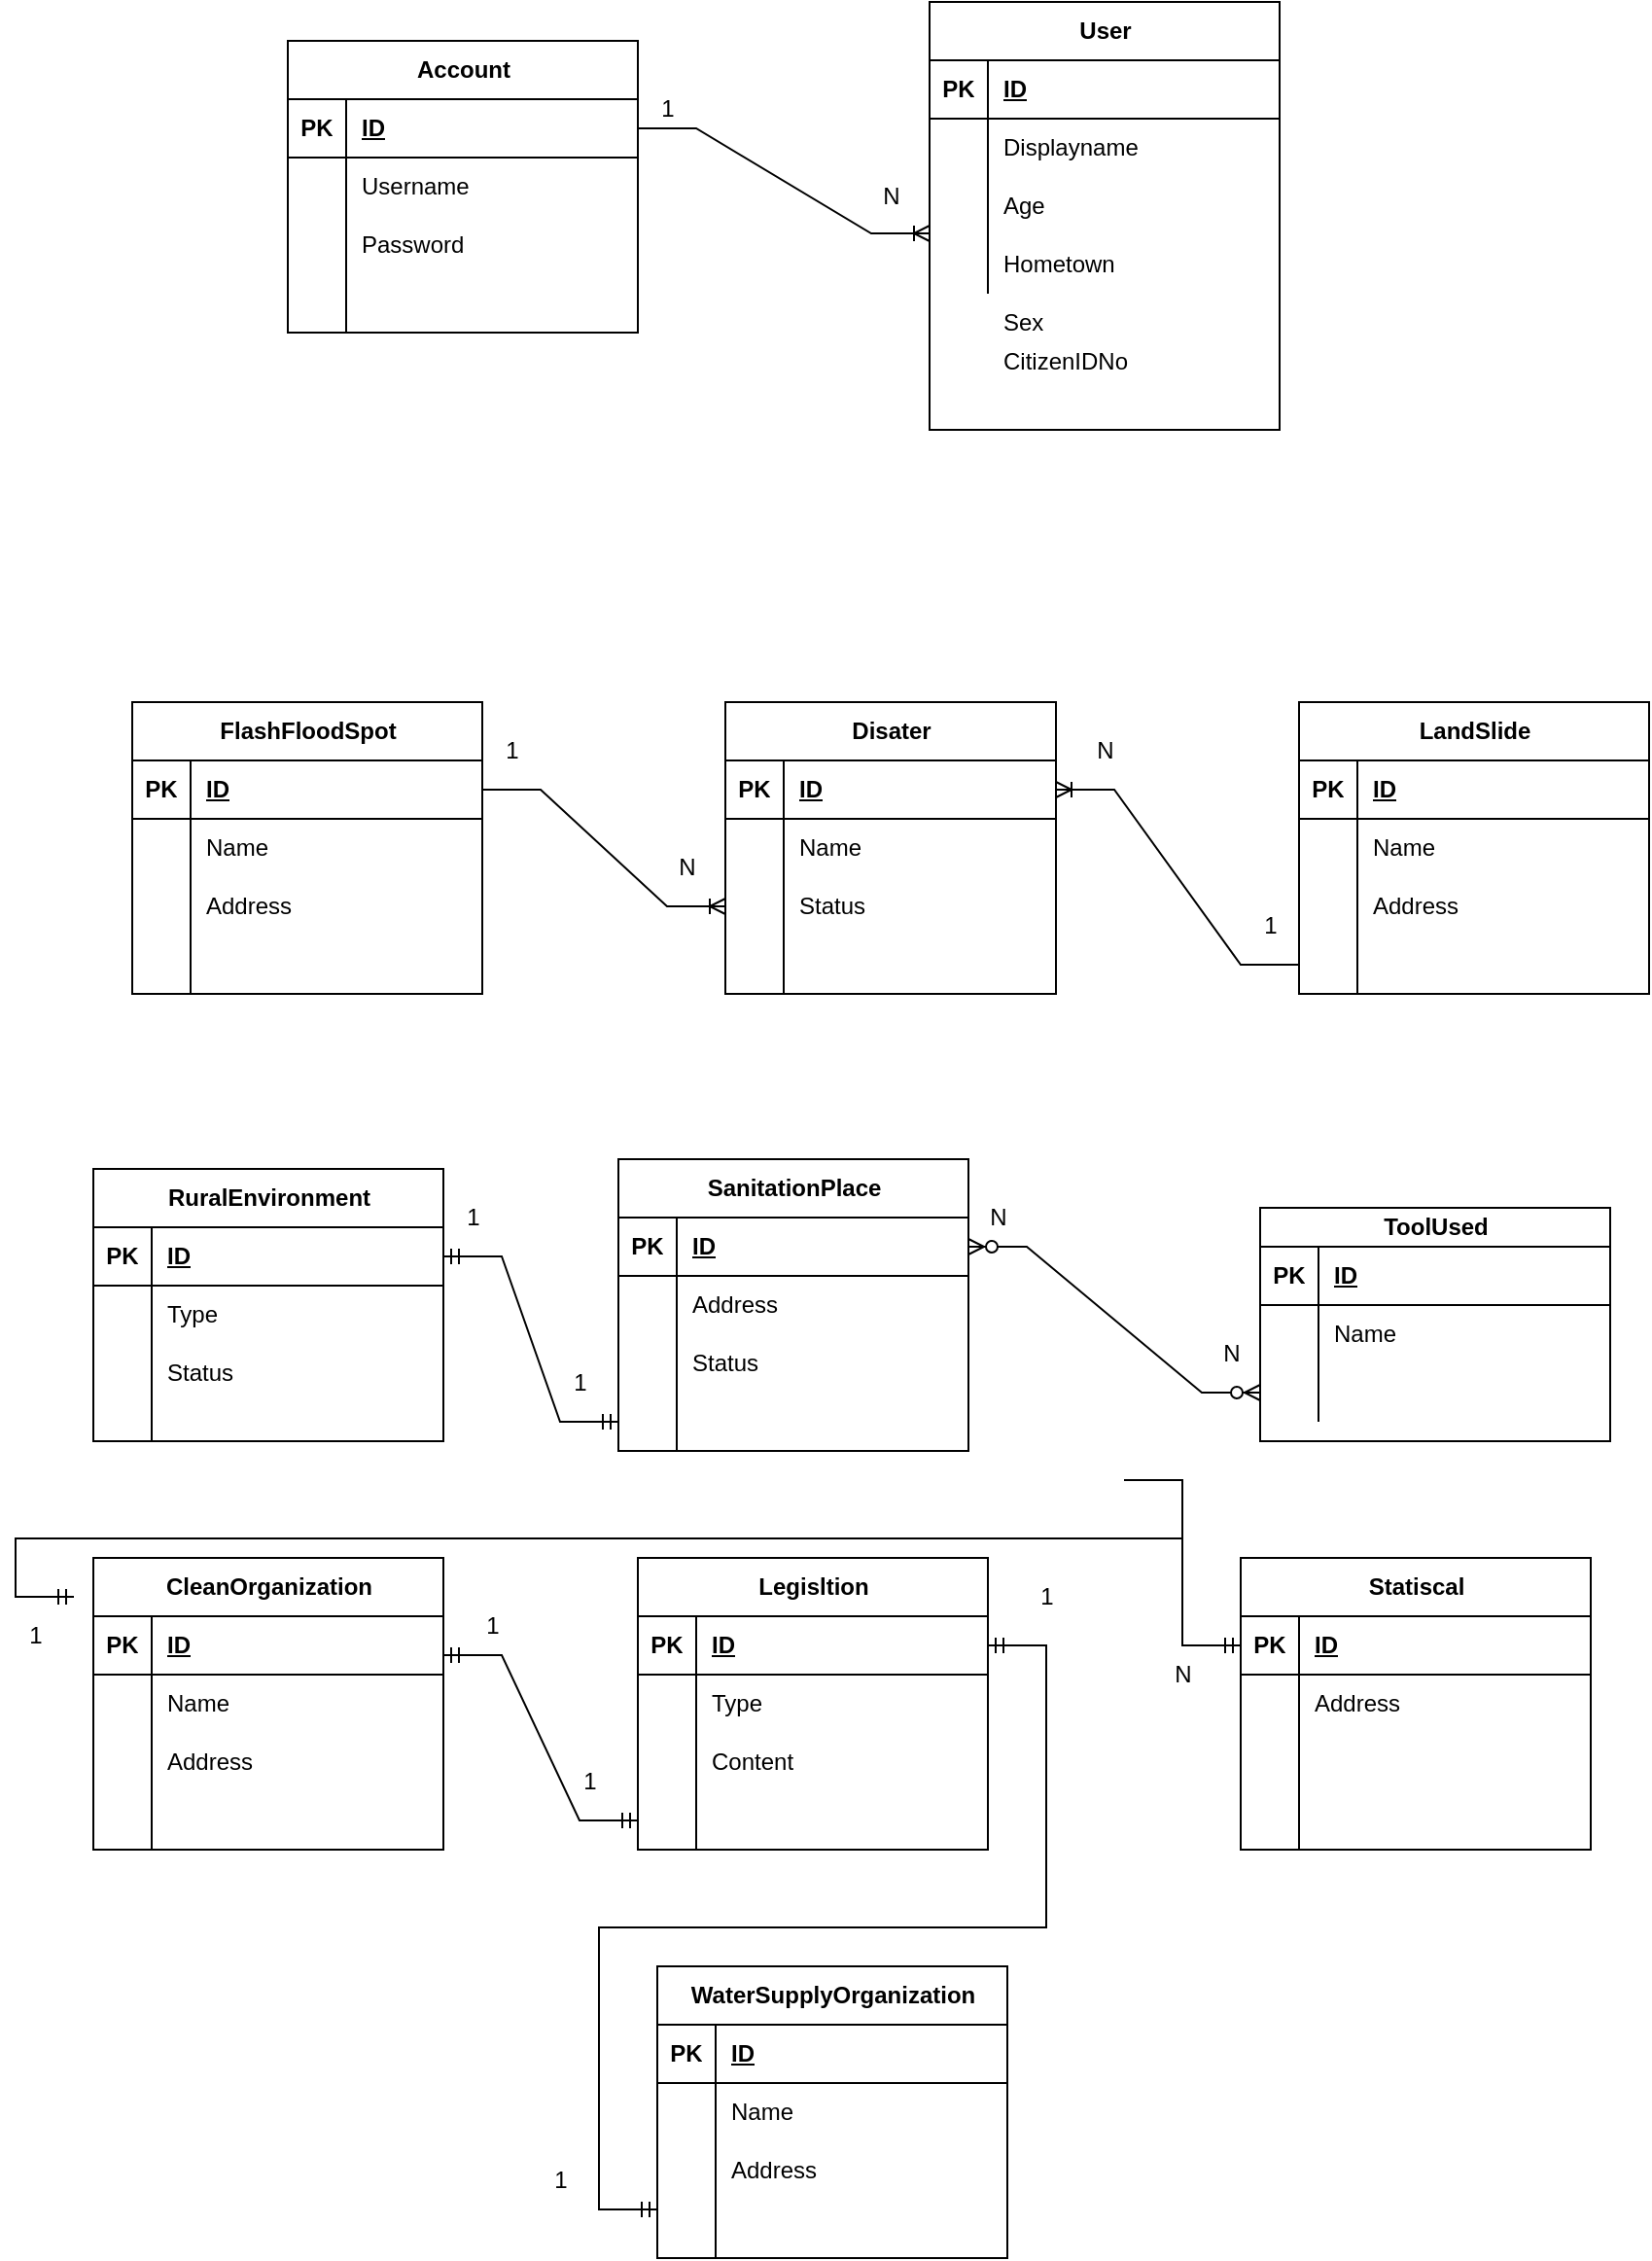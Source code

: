<mxfile version="21.0.2" type="github">
  <diagram id="R2lEEEUBdFMjLlhIrx00" name="Page-1">
    <mxGraphModel dx="954" dy="647" grid="1" gridSize="10" guides="1" tooltips="1" connect="1" arrows="1" fold="1" page="1" pageScale="1" pageWidth="850" pageHeight="1100" math="0" shadow="0" extFonts="Permanent Marker^https://fonts.googleapis.com/css?family=Permanent+Marker">
      <root>
        <mxCell id="0" />
        <mxCell id="1" parent="0" />
        <mxCell id="HVn7d_l4DDGh-RKCg5yM-1" value="" style="shape=partialRectangle;collapsible=0;dropTarget=0;pointerEvents=0;fillColor=none;points=[[0,0.5],[1,0.5]];portConstraint=eastwest;top=0;left=0;right=0;bottom=0;" parent="1" vertex="1">
          <mxGeometry x="130" y="220" width="250" height="40" as="geometry" />
        </mxCell>
        <mxCell id="HVn7d_l4DDGh-RKCg5yM-2" value="" style="shape=partialRectangle;overflow=hidden;connectable=0;fillColor=none;top=0;left=0;bottom=0;right=0;" parent="HVn7d_l4DDGh-RKCg5yM-1" vertex="1">
          <mxGeometry width="30" height="40" as="geometry">
            <mxRectangle width="30" height="40" as="alternateBounds" />
          </mxGeometry>
        </mxCell>
        <mxCell id="HVn7d_l4DDGh-RKCg5yM-5" value="Account" style="shape=table;startSize=30;container=1;collapsible=1;childLayout=tableLayout;fixedRows=1;rowLines=0;fontStyle=1;align=center;resizeLast=1;html=1;" parent="1" vertex="1">
          <mxGeometry x="180" y="140" width="180" height="150" as="geometry" />
        </mxCell>
        <mxCell id="HVn7d_l4DDGh-RKCg5yM-6" value="" style="shape=tableRow;horizontal=0;startSize=0;swimlaneHead=0;swimlaneBody=0;fillColor=none;collapsible=0;dropTarget=0;points=[[0,0.5],[1,0.5]];portConstraint=eastwest;top=0;left=0;right=0;bottom=1;" parent="HVn7d_l4DDGh-RKCg5yM-5" vertex="1">
          <mxGeometry y="30" width="180" height="30" as="geometry" />
        </mxCell>
        <mxCell id="HVn7d_l4DDGh-RKCg5yM-7" value="PK" style="shape=partialRectangle;connectable=0;fillColor=none;top=0;left=0;bottom=0;right=0;fontStyle=1;overflow=hidden;whiteSpace=wrap;html=1;" parent="HVn7d_l4DDGh-RKCg5yM-6" vertex="1">
          <mxGeometry width="30" height="30" as="geometry">
            <mxRectangle width="30" height="30" as="alternateBounds" />
          </mxGeometry>
        </mxCell>
        <mxCell id="HVn7d_l4DDGh-RKCg5yM-8" value="ID" style="shape=partialRectangle;connectable=0;fillColor=none;top=0;left=0;bottom=0;right=0;align=left;spacingLeft=6;fontStyle=5;overflow=hidden;whiteSpace=wrap;html=1;" parent="HVn7d_l4DDGh-RKCg5yM-6" vertex="1">
          <mxGeometry x="30" width="150" height="30" as="geometry">
            <mxRectangle width="150" height="30" as="alternateBounds" />
          </mxGeometry>
        </mxCell>
        <mxCell id="HVn7d_l4DDGh-RKCg5yM-9" value="" style="shape=tableRow;horizontal=0;startSize=0;swimlaneHead=0;swimlaneBody=0;fillColor=none;collapsible=0;dropTarget=0;points=[[0,0.5],[1,0.5]];portConstraint=eastwest;top=0;left=0;right=0;bottom=0;" parent="HVn7d_l4DDGh-RKCg5yM-5" vertex="1">
          <mxGeometry y="60" width="180" height="30" as="geometry" />
        </mxCell>
        <mxCell id="HVn7d_l4DDGh-RKCg5yM-10" value="" style="shape=partialRectangle;connectable=0;fillColor=none;top=0;left=0;bottom=0;right=0;editable=1;overflow=hidden;whiteSpace=wrap;html=1;" parent="HVn7d_l4DDGh-RKCg5yM-9" vertex="1">
          <mxGeometry width="30" height="30" as="geometry">
            <mxRectangle width="30" height="30" as="alternateBounds" />
          </mxGeometry>
        </mxCell>
        <mxCell id="HVn7d_l4DDGh-RKCg5yM-11" value="Username" style="shape=partialRectangle;connectable=0;fillColor=none;top=0;left=0;bottom=0;right=0;align=left;spacingLeft=6;overflow=hidden;whiteSpace=wrap;html=1;" parent="HVn7d_l4DDGh-RKCg5yM-9" vertex="1">
          <mxGeometry x="30" width="150" height="30" as="geometry">
            <mxRectangle width="150" height="30" as="alternateBounds" />
          </mxGeometry>
        </mxCell>
        <mxCell id="HVn7d_l4DDGh-RKCg5yM-12" value="" style="shape=tableRow;horizontal=0;startSize=0;swimlaneHead=0;swimlaneBody=0;fillColor=none;collapsible=0;dropTarget=0;points=[[0,0.5],[1,0.5]];portConstraint=eastwest;top=0;left=0;right=0;bottom=0;" parent="HVn7d_l4DDGh-RKCg5yM-5" vertex="1">
          <mxGeometry y="90" width="180" height="30" as="geometry" />
        </mxCell>
        <mxCell id="HVn7d_l4DDGh-RKCg5yM-13" value="" style="shape=partialRectangle;connectable=0;fillColor=none;top=0;left=0;bottom=0;right=0;editable=1;overflow=hidden;whiteSpace=wrap;html=1;" parent="HVn7d_l4DDGh-RKCg5yM-12" vertex="1">
          <mxGeometry width="30" height="30" as="geometry">
            <mxRectangle width="30" height="30" as="alternateBounds" />
          </mxGeometry>
        </mxCell>
        <mxCell id="HVn7d_l4DDGh-RKCg5yM-14" value="Password" style="shape=partialRectangle;connectable=0;fillColor=none;top=0;left=0;bottom=0;right=0;align=left;spacingLeft=6;overflow=hidden;whiteSpace=wrap;html=1;" parent="HVn7d_l4DDGh-RKCg5yM-12" vertex="1">
          <mxGeometry x="30" width="150" height="30" as="geometry">
            <mxRectangle width="150" height="30" as="alternateBounds" />
          </mxGeometry>
        </mxCell>
        <mxCell id="HVn7d_l4DDGh-RKCg5yM-15" value="" style="shape=tableRow;horizontal=0;startSize=0;swimlaneHead=0;swimlaneBody=0;fillColor=none;collapsible=0;dropTarget=0;points=[[0,0.5],[1,0.5]];portConstraint=eastwest;top=0;left=0;right=0;bottom=0;" parent="HVn7d_l4DDGh-RKCg5yM-5" vertex="1">
          <mxGeometry y="120" width="180" height="30" as="geometry" />
        </mxCell>
        <mxCell id="HVn7d_l4DDGh-RKCg5yM-16" value="" style="shape=partialRectangle;connectable=0;fillColor=none;top=0;left=0;bottom=0;right=0;editable=1;overflow=hidden;whiteSpace=wrap;html=1;" parent="HVn7d_l4DDGh-RKCg5yM-15" vertex="1">
          <mxGeometry width="30" height="30" as="geometry">
            <mxRectangle width="30" height="30" as="alternateBounds" />
          </mxGeometry>
        </mxCell>
        <mxCell id="HVn7d_l4DDGh-RKCg5yM-17" value="" style="shape=partialRectangle;connectable=0;fillColor=none;top=0;left=0;bottom=0;right=0;align=left;spacingLeft=6;overflow=hidden;whiteSpace=wrap;html=1;" parent="HVn7d_l4DDGh-RKCg5yM-15" vertex="1">
          <mxGeometry x="30" width="150" height="30" as="geometry">
            <mxRectangle width="150" height="30" as="alternateBounds" />
          </mxGeometry>
        </mxCell>
        <mxCell id="HVn7d_l4DDGh-RKCg5yM-18" value="User" style="shape=table;startSize=30;container=1;collapsible=1;childLayout=tableLayout;fixedRows=1;rowLines=0;fontStyle=1;align=center;resizeLast=1;html=1;" parent="1" vertex="1">
          <mxGeometry x="510" y="120" width="180" height="220" as="geometry" />
        </mxCell>
        <mxCell id="HVn7d_l4DDGh-RKCg5yM-19" value="" style="shape=tableRow;horizontal=0;startSize=0;swimlaneHead=0;swimlaneBody=0;fillColor=none;collapsible=0;dropTarget=0;points=[[0,0.5],[1,0.5]];portConstraint=eastwest;top=0;left=0;right=0;bottom=1;" parent="HVn7d_l4DDGh-RKCg5yM-18" vertex="1">
          <mxGeometry y="30" width="180" height="30" as="geometry" />
        </mxCell>
        <mxCell id="HVn7d_l4DDGh-RKCg5yM-20" value="PK" style="shape=partialRectangle;connectable=0;fillColor=none;top=0;left=0;bottom=0;right=0;fontStyle=1;overflow=hidden;whiteSpace=wrap;html=1;" parent="HVn7d_l4DDGh-RKCg5yM-19" vertex="1">
          <mxGeometry width="30" height="30" as="geometry">
            <mxRectangle width="30" height="30" as="alternateBounds" />
          </mxGeometry>
        </mxCell>
        <mxCell id="HVn7d_l4DDGh-RKCg5yM-21" value="ID" style="shape=partialRectangle;connectable=0;fillColor=none;top=0;left=0;bottom=0;right=0;align=left;spacingLeft=6;fontStyle=5;overflow=hidden;whiteSpace=wrap;html=1;" parent="HVn7d_l4DDGh-RKCg5yM-19" vertex="1">
          <mxGeometry x="30" width="150" height="30" as="geometry">
            <mxRectangle width="150" height="30" as="alternateBounds" />
          </mxGeometry>
        </mxCell>
        <mxCell id="HVn7d_l4DDGh-RKCg5yM-22" value="" style="shape=tableRow;horizontal=0;startSize=0;swimlaneHead=0;swimlaneBody=0;fillColor=none;collapsible=0;dropTarget=0;points=[[0,0.5],[1,0.5]];portConstraint=eastwest;top=0;left=0;right=0;bottom=0;" parent="HVn7d_l4DDGh-RKCg5yM-18" vertex="1">
          <mxGeometry y="60" width="180" height="30" as="geometry" />
        </mxCell>
        <mxCell id="HVn7d_l4DDGh-RKCg5yM-23" value="" style="shape=partialRectangle;connectable=0;fillColor=none;top=0;left=0;bottom=0;right=0;editable=1;overflow=hidden;whiteSpace=wrap;html=1;" parent="HVn7d_l4DDGh-RKCg5yM-22" vertex="1">
          <mxGeometry width="30" height="30" as="geometry">
            <mxRectangle width="30" height="30" as="alternateBounds" />
          </mxGeometry>
        </mxCell>
        <mxCell id="HVn7d_l4DDGh-RKCg5yM-24" value="Displayname" style="shape=partialRectangle;connectable=0;fillColor=none;top=0;left=0;bottom=0;right=0;align=left;spacingLeft=6;overflow=hidden;whiteSpace=wrap;html=1;" parent="HVn7d_l4DDGh-RKCg5yM-22" vertex="1">
          <mxGeometry x="30" width="150" height="30" as="geometry">
            <mxRectangle width="150" height="30" as="alternateBounds" />
          </mxGeometry>
        </mxCell>
        <mxCell id="HVn7d_l4DDGh-RKCg5yM-25" value="" style="shape=tableRow;horizontal=0;startSize=0;swimlaneHead=0;swimlaneBody=0;fillColor=none;collapsible=0;dropTarget=0;points=[[0,0.5],[1,0.5]];portConstraint=eastwest;top=0;left=0;right=0;bottom=0;" parent="HVn7d_l4DDGh-RKCg5yM-18" vertex="1">
          <mxGeometry y="90" width="180" height="30" as="geometry" />
        </mxCell>
        <mxCell id="HVn7d_l4DDGh-RKCg5yM-26" value="" style="shape=partialRectangle;connectable=0;fillColor=none;top=0;left=0;bottom=0;right=0;editable=1;overflow=hidden;whiteSpace=wrap;html=1;" parent="HVn7d_l4DDGh-RKCg5yM-25" vertex="1">
          <mxGeometry width="30" height="30" as="geometry">
            <mxRectangle width="30" height="30" as="alternateBounds" />
          </mxGeometry>
        </mxCell>
        <mxCell id="HVn7d_l4DDGh-RKCg5yM-27" value="Age" style="shape=partialRectangle;connectable=0;fillColor=none;top=0;left=0;bottom=0;right=0;align=left;spacingLeft=6;overflow=hidden;whiteSpace=wrap;html=1;" parent="HVn7d_l4DDGh-RKCg5yM-25" vertex="1">
          <mxGeometry x="30" width="150" height="30" as="geometry">
            <mxRectangle width="150" height="30" as="alternateBounds" />
          </mxGeometry>
        </mxCell>
        <mxCell id="HVn7d_l4DDGh-RKCg5yM-28" value="" style="shape=tableRow;horizontal=0;startSize=0;swimlaneHead=0;swimlaneBody=0;fillColor=none;collapsible=0;dropTarget=0;points=[[0,0.5],[1,0.5]];portConstraint=eastwest;top=0;left=0;right=0;bottom=0;" parent="HVn7d_l4DDGh-RKCg5yM-18" vertex="1">
          <mxGeometry y="120" width="180" height="30" as="geometry" />
        </mxCell>
        <mxCell id="HVn7d_l4DDGh-RKCg5yM-29" value="" style="shape=partialRectangle;connectable=0;fillColor=none;top=0;left=0;bottom=0;right=0;editable=1;overflow=hidden;whiteSpace=wrap;html=1;" parent="HVn7d_l4DDGh-RKCg5yM-28" vertex="1">
          <mxGeometry width="30" height="30" as="geometry">
            <mxRectangle width="30" height="30" as="alternateBounds" />
          </mxGeometry>
        </mxCell>
        <mxCell id="HVn7d_l4DDGh-RKCg5yM-30" value="Hometown" style="shape=partialRectangle;connectable=0;fillColor=none;top=0;left=0;bottom=0;right=0;align=left;spacingLeft=6;overflow=hidden;whiteSpace=wrap;html=1;" parent="HVn7d_l4DDGh-RKCg5yM-28" vertex="1">
          <mxGeometry x="30" width="150" height="30" as="geometry">
            <mxRectangle width="150" height="30" as="alternateBounds" />
          </mxGeometry>
        </mxCell>
        <mxCell id="HVn7d_l4DDGh-RKCg5yM-33" value="Sex" style="shape=partialRectangle;connectable=0;fillColor=none;top=0;left=0;bottom=0;right=0;align=left;spacingLeft=6;overflow=hidden;whiteSpace=wrap;html=1;" parent="1" vertex="1">
          <mxGeometry x="540" y="270" width="150" height="30" as="geometry">
            <mxRectangle width="150" height="30" as="alternateBounds" />
          </mxGeometry>
        </mxCell>
        <mxCell id="HVn7d_l4DDGh-RKCg5yM-34" value="CitizenIDNo" style="shape=partialRectangle;connectable=0;fillColor=none;top=0;left=0;bottom=0;right=0;align=left;spacingLeft=6;overflow=hidden;whiteSpace=wrap;html=1;" parent="1" vertex="1">
          <mxGeometry x="540" y="290" width="150" height="30" as="geometry">
            <mxRectangle width="150" height="30" as="alternateBounds" />
          </mxGeometry>
        </mxCell>
        <mxCell id="HVn7d_l4DDGh-RKCg5yM-35" value="" style="edgeStyle=entityRelationEdgeStyle;fontSize=12;html=1;endArrow=ERoneToMany;rounded=0;exitX=1;exitY=0.5;exitDx=0;exitDy=0;" parent="1" source="HVn7d_l4DDGh-RKCg5yM-6" edge="1">
          <mxGeometry width="100" height="100" relative="1" as="geometry">
            <mxPoint x="375" y="260" as="sourcePoint" />
            <mxPoint x="510" y="239" as="targetPoint" />
          </mxGeometry>
        </mxCell>
        <mxCell id="HVn7d_l4DDGh-RKCg5yM-36" value="Disater" style="shape=table;startSize=30;container=1;collapsible=1;childLayout=tableLayout;fixedRows=1;rowLines=0;fontStyle=1;align=center;resizeLast=1;html=1;" parent="1" vertex="1">
          <mxGeometry x="405" y="480" width="170" height="150" as="geometry" />
        </mxCell>
        <mxCell id="HVn7d_l4DDGh-RKCg5yM-37" value="" style="shape=tableRow;horizontal=0;startSize=0;swimlaneHead=0;swimlaneBody=0;fillColor=none;collapsible=0;dropTarget=0;points=[[0,0.5],[1,0.5]];portConstraint=eastwest;top=0;left=0;right=0;bottom=1;" parent="HVn7d_l4DDGh-RKCg5yM-36" vertex="1">
          <mxGeometry y="30" width="170" height="30" as="geometry" />
        </mxCell>
        <mxCell id="HVn7d_l4DDGh-RKCg5yM-38" value="PK" style="shape=partialRectangle;connectable=0;fillColor=none;top=0;left=0;bottom=0;right=0;fontStyle=1;overflow=hidden;whiteSpace=wrap;html=1;" parent="HVn7d_l4DDGh-RKCg5yM-37" vertex="1">
          <mxGeometry width="30" height="30" as="geometry">
            <mxRectangle width="30" height="30" as="alternateBounds" />
          </mxGeometry>
        </mxCell>
        <mxCell id="HVn7d_l4DDGh-RKCg5yM-39" value="ID" style="shape=partialRectangle;connectable=0;fillColor=none;top=0;left=0;bottom=0;right=0;align=left;spacingLeft=6;fontStyle=5;overflow=hidden;whiteSpace=wrap;html=1;" parent="HVn7d_l4DDGh-RKCg5yM-37" vertex="1">
          <mxGeometry x="30" width="140" height="30" as="geometry">
            <mxRectangle width="140" height="30" as="alternateBounds" />
          </mxGeometry>
        </mxCell>
        <mxCell id="HVn7d_l4DDGh-RKCg5yM-40" value="" style="shape=tableRow;horizontal=0;startSize=0;swimlaneHead=0;swimlaneBody=0;fillColor=none;collapsible=0;dropTarget=0;points=[[0,0.5],[1,0.5]];portConstraint=eastwest;top=0;left=0;right=0;bottom=0;" parent="HVn7d_l4DDGh-RKCg5yM-36" vertex="1">
          <mxGeometry y="60" width="170" height="30" as="geometry" />
        </mxCell>
        <mxCell id="HVn7d_l4DDGh-RKCg5yM-41" value="" style="shape=partialRectangle;connectable=0;fillColor=none;top=0;left=0;bottom=0;right=0;editable=1;overflow=hidden;whiteSpace=wrap;html=1;" parent="HVn7d_l4DDGh-RKCg5yM-40" vertex="1">
          <mxGeometry width="30" height="30" as="geometry">
            <mxRectangle width="30" height="30" as="alternateBounds" />
          </mxGeometry>
        </mxCell>
        <mxCell id="HVn7d_l4DDGh-RKCg5yM-42" value="Name" style="shape=partialRectangle;connectable=0;fillColor=none;top=0;left=0;bottom=0;right=0;align=left;spacingLeft=6;overflow=hidden;whiteSpace=wrap;html=1;" parent="HVn7d_l4DDGh-RKCg5yM-40" vertex="1">
          <mxGeometry x="30" width="140" height="30" as="geometry">
            <mxRectangle width="140" height="30" as="alternateBounds" />
          </mxGeometry>
        </mxCell>
        <mxCell id="HVn7d_l4DDGh-RKCg5yM-43" value="" style="shape=tableRow;horizontal=0;startSize=0;swimlaneHead=0;swimlaneBody=0;fillColor=none;collapsible=0;dropTarget=0;points=[[0,0.5],[1,0.5]];portConstraint=eastwest;top=0;left=0;right=0;bottom=0;" parent="HVn7d_l4DDGh-RKCg5yM-36" vertex="1">
          <mxGeometry y="90" width="170" height="30" as="geometry" />
        </mxCell>
        <mxCell id="HVn7d_l4DDGh-RKCg5yM-44" value="" style="shape=partialRectangle;connectable=0;fillColor=none;top=0;left=0;bottom=0;right=0;editable=1;overflow=hidden;whiteSpace=wrap;html=1;" parent="HVn7d_l4DDGh-RKCg5yM-43" vertex="1">
          <mxGeometry width="30" height="30" as="geometry">
            <mxRectangle width="30" height="30" as="alternateBounds" />
          </mxGeometry>
        </mxCell>
        <mxCell id="HVn7d_l4DDGh-RKCg5yM-45" value="Status" style="shape=partialRectangle;connectable=0;fillColor=none;top=0;left=0;bottom=0;right=0;align=left;spacingLeft=6;overflow=hidden;whiteSpace=wrap;html=1;" parent="HVn7d_l4DDGh-RKCg5yM-43" vertex="1">
          <mxGeometry x="30" width="140" height="30" as="geometry">
            <mxRectangle width="140" height="30" as="alternateBounds" />
          </mxGeometry>
        </mxCell>
        <mxCell id="HVn7d_l4DDGh-RKCg5yM-46" value="" style="shape=tableRow;horizontal=0;startSize=0;swimlaneHead=0;swimlaneBody=0;fillColor=none;collapsible=0;dropTarget=0;points=[[0,0.5],[1,0.5]];portConstraint=eastwest;top=0;left=0;right=0;bottom=0;" parent="HVn7d_l4DDGh-RKCg5yM-36" vertex="1">
          <mxGeometry y="120" width="170" height="30" as="geometry" />
        </mxCell>
        <mxCell id="HVn7d_l4DDGh-RKCg5yM-47" value="" style="shape=partialRectangle;connectable=0;fillColor=none;top=0;left=0;bottom=0;right=0;editable=1;overflow=hidden;whiteSpace=wrap;html=1;" parent="HVn7d_l4DDGh-RKCg5yM-46" vertex="1">
          <mxGeometry width="30" height="30" as="geometry">
            <mxRectangle width="30" height="30" as="alternateBounds" />
          </mxGeometry>
        </mxCell>
        <mxCell id="HVn7d_l4DDGh-RKCg5yM-48" value="" style="shape=partialRectangle;connectable=0;fillColor=none;top=0;left=0;bottom=0;right=0;align=left;spacingLeft=6;overflow=hidden;whiteSpace=wrap;html=1;" parent="HVn7d_l4DDGh-RKCg5yM-46" vertex="1">
          <mxGeometry x="30" width="140" height="30" as="geometry">
            <mxRectangle width="140" height="30" as="alternateBounds" />
          </mxGeometry>
        </mxCell>
        <mxCell id="HVn7d_l4DDGh-RKCg5yM-49" value="FlashFloodSpot" style="shape=table;startSize=30;container=1;collapsible=1;childLayout=tableLayout;fixedRows=1;rowLines=0;fontStyle=1;align=center;resizeLast=1;html=1;" parent="1" vertex="1">
          <mxGeometry x="100" y="480" width="180" height="150" as="geometry" />
        </mxCell>
        <mxCell id="HVn7d_l4DDGh-RKCg5yM-50" value="" style="shape=tableRow;horizontal=0;startSize=0;swimlaneHead=0;swimlaneBody=0;fillColor=none;collapsible=0;dropTarget=0;points=[[0,0.5],[1,0.5]];portConstraint=eastwest;top=0;left=0;right=0;bottom=1;" parent="HVn7d_l4DDGh-RKCg5yM-49" vertex="1">
          <mxGeometry y="30" width="180" height="30" as="geometry" />
        </mxCell>
        <mxCell id="HVn7d_l4DDGh-RKCg5yM-51" value="PK" style="shape=partialRectangle;connectable=0;fillColor=none;top=0;left=0;bottom=0;right=0;fontStyle=1;overflow=hidden;whiteSpace=wrap;html=1;" parent="HVn7d_l4DDGh-RKCg5yM-50" vertex="1">
          <mxGeometry width="30" height="30" as="geometry">
            <mxRectangle width="30" height="30" as="alternateBounds" />
          </mxGeometry>
        </mxCell>
        <mxCell id="HVn7d_l4DDGh-RKCg5yM-52" value="ID" style="shape=partialRectangle;connectable=0;fillColor=none;top=0;left=0;bottom=0;right=0;align=left;spacingLeft=6;fontStyle=5;overflow=hidden;whiteSpace=wrap;html=1;" parent="HVn7d_l4DDGh-RKCg5yM-50" vertex="1">
          <mxGeometry x="30" width="150" height="30" as="geometry">
            <mxRectangle width="150" height="30" as="alternateBounds" />
          </mxGeometry>
        </mxCell>
        <mxCell id="HVn7d_l4DDGh-RKCg5yM-53" value="" style="shape=tableRow;horizontal=0;startSize=0;swimlaneHead=0;swimlaneBody=0;fillColor=none;collapsible=0;dropTarget=0;points=[[0,0.5],[1,0.5]];portConstraint=eastwest;top=0;left=0;right=0;bottom=0;" parent="HVn7d_l4DDGh-RKCg5yM-49" vertex="1">
          <mxGeometry y="60" width="180" height="30" as="geometry" />
        </mxCell>
        <mxCell id="HVn7d_l4DDGh-RKCg5yM-54" value="" style="shape=partialRectangle;connectable=0;fillColor=none;top=0;left=0;bottom=0;right=0;editable=1;overflow=hidden;whiteSpace=wrap;html=1;" parent="HVn7d_l4DDGh-RKCg5yM-53" vertex="1">
          <mxGeometry width="30" height="30" as="geometry">
            <mxRectangle width="30" height="30" as="alternateBounds" />
          </mxGeometry>
        </mxCell>
        <mxCell id="HVn7d_l4DDGh-RKCg5yM-55" value="Name&lt;span style=&quot;white-space: pre;&quot;&gt;	&lt;/span&gt;" style="shape=partialRectangle;connectable=0;fillColor=none;top=0;left=0;bottom=0;right=0;align=left;spacingLeft=6;overflow=hidden;whiteSpace=wrap;html=1;" parent="HVn7d_l4DDGh-RKCg5yM-53" vertex="1">
          <mxGeometry x="30" width="150" height="30" as="geometry">
            <mxRectangle width="150" height="30" as="alternateBounds" />
          </mxGeometry>
        </mxCell>
        <mxCell id="HVn7d_l4DDGh-RKCg5yM-56" value="" style="shape=tableRow;horizontal=0;startSize=0;swimlaneHead=0;swimlaneBody=0;fillColor=none;collapsible=0;dropTarget=0;points=[[0,0.5],[1,0.5]];portConstraint=eastwest;top=0;left=0;right=0;bottom=0;" parent="HVn7d_l4DDGh-RKCg5yM-49" vertex="1">
          <mxGeometry y="90" width="180" height="30" as="geometry" />
        </mxCell>
        <mxCell id="HVn7d_l4DDGh-RKCg5yM-57" value="" style="shape=partialRectangle;connectable=0;fillColor=none;top=0;left=0;bottom=0;right=0;editable=1;overflow=hidden;whiteSpace=wrap;html=1;" parent="HVn7d_l4DDGh-RKCg5yM-56" vertex="1">
          <mxGeometry width="30" height="30" as="geometry">
            <mxRectangle width="30" height="30" as="alternateBounds" />
          </mxGeometry>
        </mxCell>
        <mxCell id="HVn7d_l4DDGh-RKCg5yM-58" value="Address" style="shape=partialRectangle;connectable=0;fillColor=none;top=0;left=0;bottom=0;right=0;align=left;spacingLeft=6;overflow=hidden;whiteSpace=wrap;html=1;" parent="HVn7d_l4DDGh-RKCg5yM-56" vertex="1">
          <mxGeometry x="30" width="150" height="30" as="geometry">
            <mxRectangle width="150" height="30" as="alternateBounds" />
          </mxGeometry>
        </mxCell>
        <mxCell id="HVn7d_l4DDGh-RKCg5yM-59" value="" style="shape=tableRow;horizontal=0;startSize=0;swimlaneHead=0;swimlaneBody=0;fillColor=none;collapsible=0;dropTarget=0;points=[[0,0.5],[1,0.5]];portConstraint=eastwest;top=0;left=0;right=0;bottom=0;" parent="HVn7d_l4DDGh-RKCg5yM-49" vertex="1">
          <mxGeometry y="120" width="180" height="30" as="geometry" />
        </mxCell>
        <mxCell id="HVn7d_l4DDGh-RKCg5yM-60" value="" style="shape=partialRectangle;connectable=0;fillColor=none;top=0;left=0;bottom=0;right=0;editable=1;overflow=hidden;whiteSpace=wrap;html=1;" parent="HVn7d_l4DDGh-RKCg5yM-59" vertex="1">
          <mxGeometry width="30" height="30" as="geometry">
            <mxRectangle width="30" height="30" as="alternateBounds" />
          </mxGeometry>
        </mxCell>
        <mxCell id="HVn7d_l4DDGh-RKCg5yM-61" value="" style="shape=partialRectangle;connectable=0;fillColor=none;top=0;left=0;bottom=0;right=0;align=left;spacingLeft=6;overflow=hidden;whiteSpace=wrap;html=1;" parent="HVn7d_l4DDGh-RKCg5yM-59" vertex="1">
          <mxGeometry x="30" width="150" height="30" as="geometry">
            <mxRectangle width="150" height="30" as="alternateBounds" />
          </mxGeometry>
        </mxCell>
        <mxCell id="HVn7d_l4DDGh-RKCg5yM-62" value="LandSlide" style="shape=table;startSize=30;container=1;collapsible=1;childLayout=tableLayout;fixedRows=1;rowLines=0;fontStyle=1;align=center;resizeLast=1;html=1;" parent="1" vertex="1">
          <mxGeometry x="700" y="480" width="180" height="150" as="geometry" />
        </mxCell>
        <mxCell id="HVn7d_l4DDGh-RKCg5yM-63" value="" style="shape=tableRow;horizontal=0;startSize=0;swimlaneHead=0;swimlaneBody=0;fillColor=none;collapsible=0;dropTarget=0;points=[[0,0.5],[1,0.5]];portConstraint=eastwest;top=0;left=0;right=0;bottom=1;" parent="HVn7d_l4DDGh-RKCg5yM-62" vertex="1">
          <mxGeometry y="30" width="180" height="30" as="geometry" />
        </mxCell>
        <mxCell id="HVn7d_l4DDGh-RKCg5yM-64" value="PK" style="shape=partialRectangle;connectable=0;fillColor=none;top=0;left=0;bottom=0;right=0;fontStyle=1;overflow=hidden;whiteSpace=wrap;html=1;" parent="HVn7d_l4DDGh-RKCg5yM-63" vertex="1">
          <mxGeometry width="30" height="30" as="geometry">
            <mxRectangle width="30" height="30" as="alternateBounds" />
          </mxGeometry>
        </mxCell>
        <mxCell id="HVn7d_l4DDGh-RKCg5yM-65" value="ID" style="shape=partialRectangle;connectable=0;fillColor=none;top=0;left=0;bottom=0;right=0;align=left;spacingLeft=6;fontStyle=5;overflow=hidden;whiteSpace=wrap;html=1;" parent="HVn7d_l4DDGh-RKCg5yM-63" vertex="1">
          <mxGeometry x="30" width="150" height="30" as="geometry">
            <mxRectangle width="150" height="30" as="alternateBounds" />
          </mxGeometry>
        </mxCell>
        <mxCell id="HVn7d_l4DDGh-RKCg5yM-66" value="" style="shape=tableRow;horizontal=0;startSize=0;swimlaneHead=0;swimlaneBody=0;fillColor=none;collapsible=0;dropTarget=0;points=[[0,0.5],[1,0.5]];portConstraint=eastwest;top=0;left=0;right=0;bottom=0;" parent="HVn7d_l4DDGh-RKCg5yM-62" vertex="1">
          <mxGeometry y="60" width="180" height="30" as="geometry" />
        </mxCell>
        <mxCell id="HVn7d_l4DDGh-RKCg5yM-67" value="" style="shape=partialRectangle;connectable=0;fillColor=none;top=0;left=0;bottom=0;right=0;editable=1;overflow=hidden;whiteSpace=wrap;html=1;" parent="HVn7d_l4DDGh-RKCg5yM-66" vertex="1">
          <mxGeometry width="30" height="30" as="geometry">
            <mxRectangle width="30" height="30" as="alternateBounds" />
          </mxGeometry>
        </mxCell>
        <mxCell id="HVn7d_l4DDGh-RKCg5yM-68" value="Name	" style="shape=partialRectangle;connectable=0;fillColor=none;top=0;left=0;bottom=0;right=0;align=left;spacingLeft=6;overflow=hidden;whiteSpace=wrap;html=1;" parent="HVn7d_l4DDGh-RKCg5yM-66" vertex="1">
          <mxGeometry x="30" width="150" height="30" as="geometry">
            <mxRectangle width="150" height="30" as="alternateBounds" />
          </mxGeometry>
        </mxCell>
        <mxCell id="HVn7d_l4DDGh-RKCg5yM-69" value="" style="shape=tableRow;horizontal=0;startSize=0;swimlaneHead=0;swimlaneBody=0;fillColor=none;collapsible=0;dropTarget=0;points=[[0,0.5],[1,0.5]];portConstraint=eastwest;top=0;left=0;right=0;bottom=0;" parent="HVn7d_l4DDGh-RKCg5yM-62" vertex="1">
          <mxGeometry y="90" width="180" height="30" as="geometry" />
        </mxCell>
        <mxCell id="HVn7d_l4DDGh-RKCg5yM-70" value="" style="shape=partialRectangle;connectable=0;fillColor=none;top=0;left=0;bottom=0;right=0;editable=1;overflow=hidden;whiteSpace=wrap;html=1;" parent="HVn7d_l4DDGh-RKCg5yM-69" vertex="1">
          <mxGeometry width="30" height="30" as="geometry">
            <mxRectangle width="30" height="30" as="alternateBounds" />
          </mxGeometry>
        </mxCell>
        <mxCell id="HVn7d_l4DDGh-RKCg5yM-71" value="Address" style="shape=partialRectangle;connectable=0;fillColor=none;top=0;left=0;bottom=0;right=0;align=left;spacingLeft=6;overflow=hidden;whiteSpace=wrap;html=1;" parent="HVn7d_l4DDGh-RKCg5yM-69" vertex="1">
          <mxGeometry x="30" width="150" height="30" as="geometry">
            <mxRectangle width="150" height="30" as="alternateBounds" />
          </mxGeometry>
        </mxCell>
        <mxCell id="HVn7d_l4DDGh-RKCg5yM-72" value="" style="shape=tableRow;horizontal=0;startSize=0;swimlaneHead=0;swimlaneBody=0;fillColor=none;collapsible=0;dropTarget=0;points=[[0,0.5],[1,0.5]];portConstraint=eastwest;top=0;left=0;right=0;bottom=0;" parent="HVn7d_l4DDGh-RKCg5yM-62" vertex="1">
          <mxGeometry y="120" width="180" height="30" as="geometry" />
        </mxCell>
        <mxCell id="HVn7d_l4DDGh-RKCg5yM-73" value="" style="shape=partialRectangle;connectable=0;fillColor=none;top=0;left=0;bottom=0;right=0;editable=1;overflow=hidden;whiteSpace=wrap;html=1;" parent="HVn7d_l4DDGh-RKCg5yM-72" vertex="1">
          <mxGeometry width="30" height="30" as="geometry">
            <mxRectangle width="30" height="30" as="alternateBounds" />
          </mxGeometry>
        </mxCell>
        <mxCell id="HVn7d_l4DDGh-RKCg5yM-74" value="" style="shape=partialRectangle;connectable=0;fillColor=none;top=0;left=0;bottom=0;right=0;align=left;spacingLeft=6;overflow=hidden;whiteSpace=wrap;html=1;" parent="HVn7d_l4DDGh-RKCg5yM-72" vertex="1">
          <mxGeometry x="30" width="150" height="30" as="geometry">
            <mxRectangle width="150" height="30" as="alternateBounds" />
          </mxGeometry>
        </mxCell>
        <mxCell id="BKMo-pQlD1Pi0vsgP8T3-1" value="1" style="text;html=1;align=center;verticalAlign=middle;resizable=0;points=[];autosize=1;strokeColor=none;fillColor=none;" parent="1" vertex="1">
          <mxGeometry x="360" y="160" width="30" height="30" as="geometry" />
        </mxCell>
        <mxCell id="BKMo-pQlD1Pi0vsgP8T3-2" value="N" style="text;html=1;align=center;verticalAlign=middle;resizable=0;points=[];autosize=1;strokeColor=none;fillColor=none;" parent="1" vertex="1">
          <mxGeometry x="475" y="205" width="30" height="30" as="geometry" />
        </mxCell>
        <mxCell id="BKMo-pQlD1Pi0vsgP8T3-3" value="" style="edgeStyle=entityRelationEdgeStyle;fontSize=12;html=1;endArrow=ERoneToMany;rounded=0;exitX=1;exitY=0.5;exitDx=0;exitDy=0;entryX=0;entryY=0.5;entryDx=0;entryDy=0;" parent="1" source="HVn7d_l4DDGh-RKCg5yM-50" target="HVn7d_l4DDGh-RKCg5yM-43" edge="1">
          <mxGeometry width="100" height="100" relative="1" as="geometry">
            <mxPoint x="270" y="550" as="sourcePoint" />
            <mxPoint x="420" y="604" as="targetPoint" />
          </mxGeometry>
        </mxCell>
        <mxCell id="BKMo-pQlD1Pi0vsgP8T3-4" value="1" style="text;html=1;align=center;verticalAlign=middle;resizable=0;points=[];autosize=1;strokeColor=none;fillColor=none;" parent="1" vertex="1">
          <mxGeometry x="280" y="490" width="30" height="30" as="geometry" />
        </mxCell>
        <mxCell id="BKMo-pQlD1Pi0vsgP8T3-5" value="N" style="text;html=1;align=center;verticalAlign=middle;resizable=0;points=[];autosize=1;strokeColor=none;fillColor=none;" parent="1" vertex="1">
          <mxGeometry x="370" y="550" width="30" height="30" as="geometry" />
        </mxCell>
        <mxCell id="BKMo-pQlD1Pi0vsgP8T3-7" value="" style="edgeStyle=entityRelationEdgeStyle;fontSize=12;html=1;endArrow=ERoneToMany;rounded=0;entryX=1;entryY=0.5;entryDx=0;entryDy=0;exitX=0;exitY=0.5;exitDx=0;exitDy=0;" parent="1" source="HVn7d_l4DDGh-RKCg5yM-72" target="HVn7d_l4DDGh-RKCg5yM-37" edge="1">
          <mxGeometry width="100" height="100" relative="1" as="geometry">
            <mxPoint x="690" y="510" as="sourcePoint" />
            <mxPoint x="610" y="530" as="targetPoint" />
          </mxGeometry>
        </mxCell>
        <mxCell id="BKMo-pQlD1Pi0vsgP8T3-8" value="N" style="text;html=1;align=center;verticalAlign=middle;resizable=0;points=[];autosize=1;strokeColor=none;fillColor=none;" parent="1" vertex="1">
          <mxGeometry x="585" y="490" width="30" height="30" as="geometry" />
        </mxCell>
        <mxCell id="BKMo-pQlD1Pi0vsgP8T3-9" value="1" style="text;html=1;align=center;verticalAlign=middle;resizable=0;points=[];autosize=1;strokeColor=none;fillColor=none;" parent="1" vertex="1">
          <mxGeometry x="670" y="580" width="30" height="30" as="geometry" />
        </mxCell>
        <mxCell id="BKMo-pQlD1Pi0vsgP8T3-10" value="RuralEnvironment" style="shape=table;startSize=30;container=1;collapsible=1;childLayout=tableLayout;fixedRows=1;rowLines=0;fontStyle=1;align=center;resizeLast=1;html=1;" parent="1" vertex="1">
          <mxGeometry x="80" y="720" width="180" height="140" as="geometry" />
        </mxCell>
        <mxCell id="BKMo-pQlD1Pi0vsgP8T3-11" value="" style="shape=tableRow;horizontal=0;startSize=0;swimlaneHead=0;swimlaneBody=0;fillColor=none;collapsible=0;dropTarget=0;points=[[0,0.5],[1,0.5]];portConstraint=eastwest;top=0;left=0;right=0;bottom=1;" parent="BKMo-pQlD1Pi0vsgP8T3-10" vertex="1">
          <mxGeometry y="30" width="180" height="30" as="geometry" />
        </mxCell>
        <mxCell id="BKMo-pQlD1Pi0vsgP8T3-12" value="PK" style="shape=partialRectangle;connectable=0;fillColor=none;top=0;left=0;bottom=0;right=0;fontStyle=1;overflow=hidden;whiteSpace=wrap;html=1;" parent="BKMo-pQlD1Pi0vsgP8T3-11" vertex="1">
          <mxGeometry width="30" height="30" as="geometry">
            <mxRectangle width="30" height="30" as="alternateBounds" />
          </mxGeometry>
        </mxCell>
        <mxCell id="BKMo-pQlD1Pi0vsgP8T3-13" value="ID" style="shape=partialRectangle;connectable=0;fillColor=none;top=0;left=0;bottom=0;right=0;align=left;spacingLeft=6;fontStyle=5;overflow=hidden;whiteSpace=wrap;html=1;" parent="BKMo-pQlD1Pi0vsgP8T3-11" vertex="1">
          <mxGeometry x="30" width="150" height="30" as="geometry">
            <mxRectangle width="150" height="30" as="alternateBounds" />
          </mxGeometry>
        </mxCell>
        <mxCell id="BKMo-pQlD1Pi0vsgP8T3-14" value="" style="shape=tableRow;horizontal=0;startSize=0;swimlaneHead=0;swimlaneBody=0;fillColor=none;collapsible=0;dropTarget=0;points=[[0,0.5],[1,0.5]];portConstraint=eastwest;top=0;left=0;right=0;bottom=0;" parent="BKMo-pQlD1Pi0vsgP8T3-10" vertex="1">
          <mxGeometry y="60" width="180" height="30" as="geometry" />
        </mxCell>
        <mxCell id="BKMo-pQlD1Pi0vsgP8T3-15" value="" style="shape=partialRectangle;connectable=0;fillColor=none;top=0;left=0;bottom=0;right=0;editable=1;overflow=hidden;whiteSpace=wrap;html=1;" parent="BKMo-pQlD1Pi0vsgP8T3-14" vertex="1">
          <mxGeometry width="30" height="30" as="geometry">
            <mxRectangle width="30" height="30" as="alternateBounds" />
          </mxGeometry>
        </mxCell>
        <mxCell id="BKMo-pQlD1Pi0vsgP8T3-16" value="Type" style="shape=partialRectangle;connectable=0;fillColor=none;top=0;left=0;bottom=0;right=0;align=left;spacingLeft=6;overflow=hidden;whiteSpace=wrap;html=1;" parent="BKMo-pQlD1Pi0vsgP8T3-14" vertex="1">
          <mxGeometry x="30" width="150" height="30" as="geometry">
            <mxRectangle width="150" height="30" as="alternateBounds" />
          </mxGeometry>
        </mxCell>
        <mxCell id="BKMo-pQlD1Pi0vsgP8T3-17" value="" style="shape=tableRow;horizontal=0;startSize=0;swimlaneHead=0;swimlaneBody=0;fillColor=none;collapsible=0;dropTarget=0;points=[[0,0.5],[1,0.5]];portConstraint=eastwest;top=0;left=0;right=0;bottom=0;" parent="BKMo-pQlD1Pi0vsgP8T3-10" vertex="1">
          <mxGeometry y="90" width="180" height="30" as="geometry" />
        </mxCell>
        <mxCell id="BKMo-pQlD1Pi0vsgP8T3-18" value="" style="shape=partialRectangle;connectable=0;fillColor=none;top=0;left=0;bottom=0;right=0;editable=1;overflow=hidden;whiteSpace=wrap;html=1;" parent="BKMo-pQlD1Pi0vsgP8T3-17" vertex="1">
          <mxGeometry width="30" height="30" as="geometry">
            <mxRectangle width="30" height="30" as="alternateBounds" />
          </mxGeometry>
        </mxCell>
        <mxCell id="BKMo-pQlD1Pi0vsgP8T3-19" value="Status" style="shape=partialRectangle;connectable=0;fillColor=none;top=0;left=0;bottom=0;right=0;align=left;spacingLeft=6;overflow=hidden;whiteSpace=wrap;html=1;" parent="BKMo-pQlD1Pi0vsgP8T3-17" vertex="1">
          <mxGeometry x="30" width="150" height="30" as="geometry">
            <mxRectangle width="150" height="30" as="alternateBounds" />
          </mxGeometry>
        </mxCell>
        <mxCell id="BKMo-pQlD1Pi0vsgP8T3-20" value="" style="shape=tableRow;horizontal=0;startSize=0;swimlaneHead=0;swimlaneBody=0;fillColor=none;collapsible=0;dropTarget=0;points=[[0,0.5],[1,0.5]];portConstraint=eastwest;top=0;left=0;right=0;bottom=0;" parent="BKMo-pQlD1Pi0vsgP8T3-10" vertex="1">
          <mxGeometry y="120" width="180" height="20" as="geometry" />
        </mxCell>
        <mxCell id="BKMo-pQlD1Pi0vsgP8T3-21" value="" style="shape=partialRectangle;connectable=0;fillColor=none;top=0;left=0;bottom=0;right=0;editable=1;overflow=hidden;whiteSpace=wrap;html=1;" parent="BKMo-pQlD1Pi0vsgP8T3-20" vertex="1">
          <mxGeometry width="30" height="20" as="geometry">
            <mxRectangle width="30" height="20" as="alternateBounds" />
          </mxGeometry>
        </mxCell>
        <mxCell id="BKMo-pQlD1Pi0vsgP8T3-22" value="" style="shape=partialRectangle;connectable=0;fillColor=none;top=0;left=0;bottom=0;right=0;align=left;spacingLeft=6;overflow=hidden;whiteSpace=wrap;html=1;" parent="BKMo-pQlD1Pi0vsgP8T3-20" vertex="1">
          <mxGeometry x="30" width="150" height="20" as="geometry">
            <mxRectangle width="150" height="20" as="alternateBounds" />
          </mxGeometry>
        </mxCell>
        <mxCell id="BKMo-pQlD1Pi0vsgP8T3-23" value="ToolUsed" style="shape=table;startSize=20;container=1;collapsible=1;childLayout=tableLayout;fixedRows=1;rowLines=0;fontStyle=1;align=center;resizeLast=1;html=1;" parent="1" vertex="1">
          <mxGeometry x="680" y="740" width="180" height="120" as="geometry" />
        </mxCell>
        <mxCell id="BKMo-pQlD1Pi0vsgP8T3-24" value="" style="shape=tableRow;horizontal=0;startSize=0;swimlaneHead=0;swimlaneBody=0;fillColor=none;collapsible=0;dropTarget=0;points=[[0,0.5],[1,0.5]];portConstraint=eastwest;top=0;left=0;right=0;bottom=1;" parent="BKMo-pQlD1Pi0vsgP8T3-23" vertex="1">
          <mxGeometry y="20" width="180" height="30" as="geometry" />
        </mxCell>
        <mxCell id="BKMo-pQlD1Pi0vsgP8T3-25" value="PK" style="shape=partialRectangle;connectable=0;fillColor=none;top=0;left=0;bottom=0;right=0;fontStyle=1;overflow=hidden;whiteSpace=wrap;html=1;" parent="BKMo-pQlD1Pi0vsgP8T3-24" vertex="1">
          <mxGeometry width="30" height="30" as="geometry">
            <mxRectangle width="30" height="30" as="alternateBounds" />
          </mxGeometry>
        </mxCell>
        <mxCell id="BKMo-pQlD1Pi0vsgP8T3-26" value="ID" style="shape=partialRectangle;connectable=0;fillColor=none;top=0;left=0;bottom=0;right=0;align=left;spacingLeft=6;fontStyle=5;overflow=hidden;whiteSpace=wrap;html=1;" parent="BKMo-pQlD1Pi0vsgP8T3-24" vertex="1">
          <mxGeometry x="30" width="150" height="30" as="geometry">
            <mxRectangle width="150" height="30" as="alternateBounds" />
          </mxGeometry>
        </mxCell>
        <mxCell id="BKMo-pQlD1Pi0vsgP8T3-27" value="" style="shape=tableRow;horizontal=0;startSize=0;swimlaneHead=0;swimlaneBody=0;fillColor=none;collapsible=0;dropTarget=0;points=[[0,0.5],[1,0.5]];portConstraint=eastwest;top=0;left=0;right=0;bottom=0;" parent="BKMo-pQlD1Pi0vsgP8T3-23" vertex="1">
          <mxGeometry y="50" width="180" height="30" as="geometry" />
        </mxCell>
        <mxCell id="BKMo-pQlD1Pi0vsgP8T3-28" value="" style="shape=partialRectangle;connectable=0;fillColor=none;top=0;left=0;bottom=0;right=0;editable=1;overflow=hidden;whiteSpace=wrap;html=1;" parent="BKMo-pQlD1Pi0vsgP8T3-27" vertex="1">
          <mxGeometry width="30" height="30" as="geometry">
            <mxRectangle width="30" height="30" as="alternateBounds" />
          </mxGeometry>
        </mxCell>
        <mxCell id="BKMo-pQlD1Pi0vsgP8T3-29" value="Name" style="shape=partialRectangle;connectable=0;fillColor=none;top=0;left=0;bottom=0;right=0;align=left;spacingLeft=6;overflow=hidden;whiteSpace=wrap;html=1;" parent="BKMo-pQlD1Pi0vsgP8T3-27" vertex="1">
          <mxGeometry x="30" width="150" height="30" as="geometry">
            <mxRectangle width="150" height="30" as="alternateBounds" />
          </mxGeometry>
        </mxCell>
        <mxCell id="BKMo-pQlD1Pi0vsgP8T3-30" value="" style="shape=tableRow;horizontal=0;startSize=0;swimlaneHead=0;swimlaneBody=0;fillColor=none;collapsible=0;dropTarget=0;points=[[0,0.5],[1,0.5]];portConstraint=eastwest;top=0;left=0;right=0;bottom=0;" parent="BKMo-pQlD1Pi0vsgP8T3-23" vertex="1">
          <mxGeometry y="80" width="180" height="30" as="geometry" />
        </mxCell>
        <mxCell id="BKMo-pQlD1Pi0vsgP8T3-31" value="" style="shape=partialRectangle;connectable=0;fillColor=none;top=0;left=0;bottom=0;right=0;editable=1;overflow=hidden;whiteSpace=wrap;html=1;" parent="BKMo-pQlD1Pi0vsgP8T3-30" vertex="1">
          <mxGeometry width="30" height="30" as="geometry">
            <mxRectangle width="30" height="30" as="alternateBounds" />
          </mxGeometry>
        </mxCell>
        <mxCell id="BKMo-pQlD1Pi0vsgP8T3-32" value="" style="shape=partialRectangle;connectable=0;fillColor=none;top=0;left=0;bottom=0;right=0;align=left;spacingLeft=6;overflow=hidden;whiteSpace=wrap;html=1;" parent="BKMo-pQlD1Pi0vsgP8T3-30" vertex="1">
          <mxGeometry x="30" width="150" height="30" as="geometry">
            <mxRectangle width="150" height="30" as="alternateBounds" />
          </mxGeometry>
        </mxCell>
        <mxCell id="BKMo-pQlD1Pi0vsgP8T3-36" value="SanitationPlace" style="shape=table;startSize=30;container=1;collapsible=1;childLayout=tableLayout;fixedRows=1;rowLines=0;fontStyle=1;align=center;resizeLast=1;html=1;" parent="1" vertex="1">
          <mxGeometry x="350" y="715" width="180" height="150" as="geometry" />
        </mxCell>
        <mxCell id="BKMo-pQlD1Pi0vsgP8T3-37" value="" style="shape=tableRow;horizontal=0;startSize=0;swimlaneHead=0;swimlaneBody=0;fillColor=none;collapsible=0;dropTarget=0;points=[[0,0.5],[1,0.5]];portConstraint=eastwest;top=0;left=0;right=0;bottom=1;" parent="BKMo-pQlD1Pi0vsgP8T3-36" vertex="1">
          <mxGeometry y="30" width="180" height="30" as="geometry" />
        </mxCell>
        <mxCell id="BKMo-pQlD1Pi0vsgP8T3-38" value="PK" style="shape=partialRectangle;connectable=0;fillColor=none;top=0;left=0;bottom=0;right=0;fontStyle=1;overflow=hidden;whiteSpace=wrap;html=1;" parent="BKMo-pQlD1Pi0vsgP8T3-37" vertex="1">
          <mxGeometry width="30" height="30" as="geometry">
            <mxRectangle width="30" height="30" as="alternateBounds" />
          </mxGeometry>
        </mxCell>
        <mxCell id="BKMo-pQlD1Pi0vsgP8T3-39" value="ID" style="shape=partialRectangle;connectable=0;fillColor=none;top=0;left=0;bottom=0;right=0;align=left;spacingLeft=6;fontStyle=5;overflow=hidden;whiteSpace=wrap;html=1;" parent="BKMo-pQlD1Pi0vsgP8T3-37" vertex="1">
          <mxGeometry x="30" width="150" height="30" as="geometry">
            <mxRectangle width="150" height="30" as="alternateBounds" />
          </mxGeometry>
        </mxCell>
        <mxCell id="BKMo-pQlD1Pi0vsgP8T3-40" value="" style="shape=tableRow;horizontal=0;startSize=0;swimlaneHead=0;swimlaneBody=0;fillColor=none;collapsible=0;dropTarget=0;points=[[0,0.5],[1,0.5]];portConstraint=eastwest;top=0;left=0;right=0;bottom=0;" parent="BKMo-pQlD1Pi0vsgP8T3-36" vertex="1">
          <mxGeometry y="60" width="180" height="30" as="geometry" />
        </mxCell>
        <mxCell id="BKMo-pQlD1Pi0vsgP8T3-41" value="" style="shape=partialRectangle;connectable=0;fillColor=none;top=0;left=0;bottom=0;right=0;editable=1;overflow=hidden;whiteSpace=wrap;html=1;" parent="BKMo-pQlD1Pi0vsgP8T3-40" vertex="1">
          <mxGeometry width="30" height="30" as="geometry">
            <mxRectangle width="30" height="30" as="alternateBounds" />
          </mxGeometry>
        </mxCell>
        <mxCell id="BKMo-pQlD1Pi0vsgP8T3-42" value="Address" style="shape=partialRectangle;connectable=0;fillColor=none;top=0;left=0;bottom=0;right=0;align=left;spacingLeft=6;overflow=hidden;whiteSpace=wrap;html=1;" parent="BKMo-pQlD1Pi0vsgP8T3-40" vertex="1">
          <mxGeometry x="30" width="150" height="30" as="geometry">
            <mxRectangle width="150" height="30" as="alternateBounds" />
          </mxGeometry>
        </mxCell>
        <mxCell id="BKMo-pQlD1Pi0vsgP8T3-43" value="" style="shape=tableRow;horizontal=0;startSize=0;swimlaneHead=0;swimlaneBody=0;fillColor=none;collapsible=0;dropTarget=0;points=[[0,0.5],[1,0.5]];portConstraint=eastwest;top=0;left=0;right=0;bottom=0;" parent="BKMo-pQlD1Pi0vsgP8T3-36" vertex="1">
          <mxGeometry y="90" width="180" height="30" as="geometry" />
        </mxCell>
        <mxCell id="BKMo-pQlD1Pi0vsgP8T3-44" value="" style="shape=partialRectangle;connectable=0;fillColor=none;top=0;left=0;bottom=0;right=0;editable=1;overflow=hidden;whiteSpace=wrap;html=1;" parent="BKMo-pQlD1Pi0vsgP8T3-43" vertex="1">
          <mxGeometry width="30" height="30" as="geometry">
            <mxRectangle width="30" height="30" as="alternateBounds" />
          </mxGeometry>
        </mxCell>
        <mxCell id="BKMo-pQlD1Pi0vsgP8T3-45" value="Status" style="shape=partialRectangle;connectable=0;fillColor=none;top=0;left=0;bottom=0;right=0;align=left;spacingLeft=6;overflow=hidden;whiteSpace=wrap;html=1;" parent="BKMo-pQlD1Pi0vsgP8T3-43" vertex="1">
          <mxGeometry x="30" width="150" height="30" as="geometry">
            <mxRectangle width="150" height="30" as="alternateBounds" />
          </mxGeometry>
        </mxCell>
        <mxCell id="BKMo-pQlD1Pi0vsgP8T3-46" value="" style="shape=tableRow;horizontal=0;startSize=0;swimlaneHead=0;swimlaneBody=0;fillColor=none;collapsible=0;dropTarget=0;points=[[0,0.5],[1,0.5]];portConstraint=eastwest;top=0;left=0;right=0;bottom=0;" parent="BKMo-pQlD1Pi0vsgP8T3-36" vertex="1">
          <mxGeometry y="120" width="180" height="30" as="geometry" />
        </mxCell>
        <mxCell id="BKMo-pQlD1Pi0vsgP8T3-47" value="" style="shape=partialRectangle;connectable=0;fillColor=none;top=0;left=0;bottom=0;right=0;editable=1;overflow=hidden;whiteSpace=wrap;html=1;" parent="BKMo-pQlD1Pi0vsgP8T3-46" vertex="1">
          <mxGeometry width="30" height="30" as="geometry">
            <mxRectangle width="30" height="30" as="alternateBounds" />
          </mxGeometry>
        </mxCell>
        <mxCell id="BKMo-pQlD1Pi0vsgP8T3-48" value="" style="shape=partialRectangle;connectable=0;fillColor=none;top=0;left=0;bottom=0;right=0;align=left;spacingLeft=6;overflow=hidden;whiteSpace=wrap;html=1;" parent="BKMo-pQlD1Pi0vsgP8T3-46" vertex="1">
          <mxGeometry x="30" width="150" height="30" as="geometry">
            <mxRectangle width="150" height="30" as="alternateBounds" />
          </mxGeometry>
        </mxCell>
        <mxCell id="uwEITjIRs6i8funrIZpG-1" value="CleanOrganization" style="shape=table;startSize=30;container=1;collapsible=1;childLayout=tableLayout;fixedRows=1;rowLines=0;fontStyle=1;align=center;resizeLast=1;html=1;" parent="1" vertex="1">
          <mxGeometry x="80" y="920" width="180" height="150" as="geometry" />
        </mxCell>
        <mxCell id="uwEITjIRs6i8funrIZpG-2" value="" style="shape=tableRow;horizontal=0;startSize=0;swimlaneHead=0;swimlaneBody=0;fillColor=none;collapsible=0;dropTarget=0;points=[[0,0.5],[1,0.5]];portConstraint=eastwest;top=0;left=0;right=0;bottom=1;" parent="uwEITjIRs6i8funrIZpG-1" vertex="1">
          <mxGeometry y="30" width="180" height="30" as="geometry" />
        </mxCell>
        <mxCell id="uwEITjIRs6i8funrIZpG-3" value="PK" style="shape=partialRectangle;connectable=0;fillColor=none;top=0;left=0;bottom=0;right=0;fontStyle=1;overflow=hidden;whiteSpace=wrap;html=1;" parent="uwEITjIRs6i8funrIZpG-2" vertex="1">
          <mxGeometry width="30" height="30" as="geometry">
            <mxRectangle width="30" height="30" as="alternateBounds" />
          </mxGeometry>
        </mxCell>
        <mxCell id="uwEITjIRs6i8funrIZpG-4" value="ID" style="shape=partialRectangle;connectable=0;fillColor=none;top=0;left=0;bottom=0;right=0;align=left;spacingLeft=6;fontStyle=5;overflow=hidden;whiteSpace=wrap;html=1;" parent="uwEITjIRs6i8funrIZpG-2" vertex="1">
          <mxGeometry x="30" width="150" height="30" as="geometry">
            <mxRectangle width="150" height="30" as="alternateBounds" />
          </mxGeometry>
        </mxCell>
        <mxCell id="uwEITjIRs6i8funrIZpG-5" value="" style="shape=tableRow;horizontal=0;startSize=0;swimlaneHead=0;swimlaneBody=0;fillColor=none;collapsible=0;dropTarget=0;points=[[0,0.5],[1,0.5]];portConstraint=eastwest;top=0;left=0;right=0;bottom=0;" parent="uwEITjIRs6i8funrIZpG-1" vertex="1">
          <mxGeometry y="60" width="180" height="30" as="geometry" />
        </mxCell>
        <mxCell id="uwEITjIRs6i8funrIZpG-6" value="" style="shape=partialRectangle;connectable=0;fillColor=none;top=0;left=0;bottom=0;right=0;editable=1;overflow=hidden;whiteSpace=wrap;html=1;" parent="uwEITjIRs6i8funrIZpG-5" vertex="1">
          <mxGeometry width="30" height="30" as="geometry">
            <mxRectangle width="30" height="30" as="alternateBounds" />
          </mxGeometry>
        </mxCell>
        <mxCell id="uwEITjIRs6i8funrIZpG-7" value="Name" style="shape=partialRectangle;connectable=0;fillColor=none;top=0;left=0;bottom=0;right=0;align=left;spacingLeft=6;overflow=hidden;whiteSpace=wrap;html=1;" parent="uwEITjIRs6i8funrIZpG-5" vertex="1">
          <mxGeometry x="30" width="150" height="30" as="geometry">
            <mxRectangle width="150" height="30" as="alternateBounds" />
          </mxGeometry>
        </mxCell>
        <mxCell id="uwEITjIRs6i8funrIZpG-8" value="" style="shape=tableRow;horizontal=0;startSize=0;swimlaneHead=0;swimlaneBody=0;fillColor=none;collapsible=0;dropTarget=0;points=[[0,0.5],[1,0.5]];portConstraint=eastwest;top=0;left=0;right=0;bottom=0;" parent="uwEITjIRs6i8funrIZpG-1" vertex="1">
          <mxGeometry y="90" width="180" height="30" as="geometry" />
        </mxCell>
        <mxCell id="uwEITjIRs6i8funrIZpG-9" value="" style="shape=partialRectangle;connectable=0;fillColor=none;top=0;left=0;bottom=0;right=0;editable=1;overflow=hidden;whiteSpace=wrap;html=1;" parent="uwEITjIRs6i8funrIZpG-8" vertex="1">
          <mxGeometry width="30" height="30" as="geometry">
            <mxRectangle width="30" height="30" as="alternateBounds" />
          </mxGeometry>
        </mxCell>
        <mxCell id="uwEITjIRs6i8funrIZpG-10" value="Address" style="shape=partialRectangle;connectable=0;fillColor=none;top=0;left=0;bottom=0;right=0;align=left;spacingLeft=6;overflow=hidden;whiteSpace=wrap;html=1;" parent="uwEITjIRs6i8funrIZpG-8" vertex="1">
          <mxGeometry x="30" width="150" height="30" as="geometry">
            <mxRectangle width="150" height="30" as="alternateBounds" />
          </mxGeometry>
        </mxCell>
        <mxCell id="uwEITjIRs6i8funrIZpG-11" value="" style="shape=tableRow;horizontal=0;startSize=0;swimlaneHead=0;swimlaneBody=0;fillColor=none;collapsible=0;dropTarget=0;points=[[0,0.5],[1,0.5]];portConstraint=eastwest;top=0;left=0;right=0;bottom=0;" parent="uwEITjIRs6i8funrIZpG-1" vertex="1">
          <mxGeometry y="120" width="180" height="30" as="geometry" />
        </mxCell>
        <mxCell id="uwEITjIRs6i8funrIZpG-12" value="" style="shape=partialRectangle;connectable=0;fillColor=none;top=0;left=0;bottom=0;right=0;editable=1;overflow=hidden;whiteSpace=wrap;html=1;" parent="uwEITjIRs6i8funrIZpG-11" vertex="1">
          <mxGeometry width="30" height="30" as="geometry">
            <mxRectangle width="30" height="30" as="alternateBounds" />
          </mxGeometry>
        </mxCell>
        <mxCell id="uwEITjIRs6i8funrIZpG-13" value="" style="shape=partialRectangle;connectable=0;fillColor=none;top=0;left=0;bottom=0;right=0;align=left;spacingLeft=6;overflow=hidden;whiteSpace=wrap;html=1;" parent="uwEITjIRs6i8funrIZpG-11" vertex="1">
          <mxGeometry x="30" width="150" height="30" as="geometry">
            <mxRectangle width="150" height="30" as="alternateBounds" />
          </mxGeometry>
        </mxCell>
        <mxCell id="uwEITjIRs6i8funrIZpG-14" value="Legisltion" style="shape=table;startSize=30;container=1;collapsible=1;childLayout=tableLayout;fixedRows=1;rowLines=0;fontStyle=1;align=center;resizeLast=1;html=1;" parent="1" vertex="1">
          <mxGeometry x="360" y="920" width="180" height="150" as="geometry" />
        </mxCell>
        <mxCell id="uwEITjIRs6i8funrIZpG-15" value="" style="shape=tableRow;horizontal=0;startSize=0;swimlaneHead=0;swimlaneBody=0;fillColor=none;collapsible=0;dropTarget=0;points=[[0,0.5],[1,0.5]];portConstraint=eastwest;top=0;left=0;right=0;bottom=1;" parent="uwEITjIRs6i8funrIZpG-14" vertex="1">
          <mxGeometry y="30" width="180" height="30" as="geometry" />
        </mxCell>
        <mxCell id="uwEITjIRs6i8funrIZpG-16" value="PK" style="shape=partialRectangle;connectable=0;fillColor=none;top=0;left=0;bottom=0;right=0;fontStyle=1;overflow=hidden;whiteSpace=wrap;html=1;" parent="uwEITjIRs6i8funrIZpG-15" vertex="1">
          <mxGeometry width="30" height="30" as="geometry">
            <mxRectangle width="30" height="30" as="alternateBounds" />
          </mxGeometry>
        </mxCell>
        <mxCell id="uwEITjIRs6i8funrIZpG-17" value="ID" style="shape=partialRectangle;connectable=0;fillColor=none;top=0;left=0;bottom=0;right=0;align=left;spacingLeft=6;fontStyle=5;overflow=hidden;whiteSpace=wrap;html=1;" parent="uwEITjIRs6i8funrIZpG-15" vertex="1">
          <mxGeometry x="30" width="150" height="30" as="geometry">
            <mxRectangle width="150" height="30" as="alternateBounds" />
          </mxGeometry>
        </mxCell>
        <mxCell id="uwEITjIRs6i8funrIZpG-18" value="" style="shape=tableRow;horizontal=0;startSize=0;swimlaneHead=0;swimlaneBody=0;fillColor=none;collapsible=0;dropTarget=0;points=[[0,0.5],[1,0.5]];portConstraint=eastwest;top=0;left=0;right=0;bottom=0;" parent="uwEITjIRs6i8funrIZpG-14" vertex="1">
          <mxGeometry y="60" width="180" height="30" as="geometry" />
        </mxCell>
        <mxCell id="uwEITjIRs6i8funrIZpG-19" value="" style="shape=partialRectangle;connectable=0;fillColor=none;top=0;left=0;bottom=0;right=0;editable=1;overflow=hidden;whiteSpace=wrap;html=1;" parent="uwEITjIRs6i8funrIZpG-18" vertex="1">
          <mxGeometry width="30" height="30" as="geometry">
            <mxRectangle width="30" height="30" as="alternateBounds" />
          </mxGeometry>
        </mxCell>
        <mxCell id="uwEITjIRs6i8funrIZpG-20" value="Type" style="shape=partialRectangle;connectable=0;fillColor=none;top=0;left=0;bottom=0;right=0;align=left;spacingLeft=6;overflow=hidden;whiteSpace=wrap;html=1;" parent="uwEITjIRs6i8funrIZpG-18" vertex="1">
          <mxGeometry x="30" width="150" height="30" as="geometry">
            <mxRectangle width="150" height="30" as="alternateBounds" />
          </mxGeometry>
        </mxCell>
        <mxCell id="uwEITjIRs6i8funrIZpG-21" value="" style="shape=tableRow;horizontal=0;startSize=0;swimlaneHead=0;swimlaneBody=0;fillColor=none;collapsible=0;dropTarget=0;points=[[0,0.5],[1,0.5]];portConstraint=eastwest;top=0;left=0;right=0;bottom=0;" parent="uwEITjIRs6i8funrIZpG-14" vertex="1">
          <mxGeometry y="90" width="180" height="30" as="geometry" />
        </mxCell>
        <mxCell id="uwEITjIRs6i8funrIZpG-22" value="" style="shape=partialRectangle;connectable=0;fillColor=none;top=0;left=0;bottom=0;right=0;editable=1;overflow=hidden;whiteSpace=wrap;html=1;" parent="uwEITjIRs6i8funrIZpG-21" vertex="1">
          <mxGeometry width="30" height="30" as="geometry">
            <mxRectangle width="30" height="30" as="alternateBounds" />
          </mxGeometry>
        </mxCell>
        <mxCell id="uwEITjIRs6i8funrIZpG-23" value="Content" style="shape=partialRectangle;connectable=0;fillColor=none;top=0;left=0;bottom=0;right=0;align=left;spacingLeft=6;overflow=hidden;whiteSpace=wrap;html=1;" parent="uwEITjIRs6i8funrIZpG-21" vertex="1">
          <mxGeometry x="30" width="150" height="30" as="geometry">
            <mxRectangle width="150" height="30" as="alternateBounds" />
          </mxGeometry>
        </mxCell>
        <mxCell id="uwEITjIRs6i8funrIZpG-24" value="" style="shape=tableRow;horizontal=0;startSize=0;swimlaneHead=0;swimlaneBody=0;fillColor=none;collapsible=0;dropTarget=0;points=[[0,0.5],[1,0.5]];portConstraint=eastwest;top=0;left=0;right=0;bottom=0;" parent="uwEITjIRs6i8funrIZpG-14" vertex="1">
          <mxGeometry y="120" width="180" height="30" as="geometry" />
        </mxCell>
        <mxCell id="uwEITjIRs6i8funrIZpG-25" value="" style="shape=partialRectangle;connectable=0;fillColor=none;top=0;left=0;bottom=0;right=0;editable=1;overflow=hidden;whiteSpace=wrap;html=1;" parent="uwEITjIRs6i8funrIZpG-24" vertex="1">
          <mxGeometry width="30" height="30" as="geometry">
            <mxRectangle width="30" height="30" as="alternateBounds" />
          </mxGeometry>
        </mxCell>
        <mxCell id="uwEITjIRs6i8funrIZpG-26" value="" style="shape=partialRectangle;connectable=0;fillColor=none;top=0;left=0;bottom=0;right=0;align=left;spacingLeft=6;overflow=hidden;whiteSpace=wrap;html=1;" parent="uwEITjIRs6i8funrIZpG-24" vertex="1">
          <mxGeometry x="30" width="150" height="30" as="geometry">
            <mxRectangle width="150" height="30" as="alternateBounds" />
          </mxGeometry>
        </mxCell>
        <mxCell id="uwEITjIRs6i8funrIZpG-27" value="Statiscal" style="shape=table;startSize=30;container=1;collapsible=1;childLayout=tableLayout;fixedRows=1;rowLines=0;fontStyle=1;align=center;resizeLast=1;html=1;" parent="1" vertex="1">
          <mxGeometry x="670" y="920" width="180" height="150" as="geometry" />
        </mxCell>
        <mxCell id="uwEITjIRs6i8funrIZpG-28" value="" style="shape=tableRow;horizontal=0;startSize=0;swimlaneHead=0;swimlaneBody=0;fillColor=none;collapsible=0;dropTarget=0;points=[[0,0.5],[1,0.5]];portConstraint=eastwest;top=0;left=0;right=0;bottom=1;" parent="uwEITjIRs6i8funrIZpG-27" vertex="1">
          <mxGeometry y="30" width="180" height="30" as="geometry" />
        </mxCell>
        <mxCell id="uwEITjIRs6i8funrIZpG-29" value="PK" style="shape=partialRectangle;connectable=0;fillColor=none;top=0;left=0;bottom=0;right=0;fontStyle=1;overflow=hidden;whiteSpace=wrap;html=1;" parent="uwEITjIRs6i8funrIZpG-28" vertex="1">
          <mxGeometry width="30" height="30" as="geometry">
            <mxRectangle width="30" height="30" as="alternateBounds" />
          </mxGeometry>
        </mxCell>
        <mxCell id="uwEITjIRs6i8funrIZpG-30" value="ID" style="shape=partialRectangle;connectable=0;fillColor=none;top=0;left=0;bottom=0;right=0;align=left;spacingLeft=6;fontStyle=5;overflow=hidden;whiteSpace=wrap;html=1;" parent="uwEITjIRs6i8funrIZpG-28" vertex="1">
          <mxGeometry x="30" width="150" height="30" as="geometry">
            <mxRectangle width="150" height="30" as="alternateBounds" />
          </mxGeometry>
        </mxCell>
        <mxCell id="uwEITjIRs6i8funrIZpG-31" value="" style="shape=tableRow;horizontal=0;startSize=0;swimlaneHead=0;swimlaneBody=0;fillColor=none;collapsible=0;dropTarget=0;points=[[0,0.5],[1,0.5]];portConstraint=eastwest;top=0;left=0;right=0;bottom=0;" parent="uwEITjIRs6i8funrIZpG-27" vertex="1">
          <mxGeometry y="60" width="180" height="30" as="geometry" />
        </mxCell>
        <mxCell id="uwEITjIRs6i8funrIZpG-32" value="" style="shape=partialRectangle;connectable=0;fillColor=none;top=0;left=0;bottom=0;right=0;editable=1;overflow=hidden;whiteSpace=wrap;html=1;" parent="uwEITjIRs6i8funrIZpG-31" vertex="1">
          <mxGeometry width="30" height="30" as="geometry">
            <mxRectangle width="30" height="30" as="alternateBounds" />
          </mxGeometry>
        </mxCell>
        <mxCell id="uwEITjIRs6i8funrIZpG-33" value="Address" style="shape=partialRectangle;connectable=0;fillColor=none;top=0;left=0;bottom=0;right=0;align=left;spacingLeft=6;overflow=hidden;whiteSpace=wrap;html=1;" parent="uwEITjIRs6i8funrIZpG-31" vertex="1">
          <mxGeometry x="30" width="150" height="30" as="geometry">
            <mxRectangle width="150" height="30" as="alternateBounds" />
          </mxGeometry>
        </mxCell>
        <mxCell id="uwEITjIRs6i8funrIZpG-34" value="" style="shape=tableRow;horizontal=0;startSize=0;swimlaneHead=0;swimlaneBody=0;fillColor=none;collapsible=0;dropTarget=0;points=[[0,0.5],[1,0.5]];portConstraint=eastwest;top=0;left=0;right=0;bottom=0;" parent="uwEITjIRs6i8funrIZpG-27" vertex="1">
          <mxGeometry y="90" width="180" height="30" as="geometry" />
        </mxCell>
        <mxCell id="uwEITjIRs6i8funrIZpG-35" value="" style="shape=partialRectangle;connectable=0;fillColor=none;top=0;left=0;bottom=0;right=0;editable=1;overflow=hidden;whiteSpace=wrap;html=1;" parent="uwEITjIRs6i8funrIZpG-34" vertex="1">
          <mxGeometry width="30" height="30" as="geometry">
            <mxRectangle width="30" height="30" as="alternateBounds" />
          </mxGeometry>
        </mxCell>
        <mxCell id="uwEITjIRs6i8funrIZpG-36" value="" style="shape=partialRectangle;connectable=0;fillColor=none;top=0;left=0;bottom=0;right=0;align=left;spacingLeft=6;overflow=hidden;whiteSpace=wrap;html=1;" parent="uwEITjIRs6i8funrIZpG-34" vertex="1">
          <mxGeometry x="30" width="150" height="30" as="geometry">
            <mxRectangle width="150" height="30" as="alternateBounds" />
          </mxGeometry>
        </mxCell>
        <mxCell id="uwEITjIRs6i8funrIZpG-37" value="" style="shape=tableRow;horizontal=0;startSize=0;swimlaneHead=0;swimlaneBody=0;fillColor=none;collapsible=0;dropTarget=0;points=[[0,0.5],[1,0.5]];portConstraint=eastwest;top=0;left=0;right=0;bottom=0;" parent="uwEITjIRs6i8funrIZpG-27" vertex="1">
          <mxGeometry y="120" width="180" height="30" as="geometry" />
        </mxCell>
        <mxCell id="uwEITjIRs6i8funrIZpG-38" value="" style="shape=partialRectangle;connectable=0;fillColor=none;top=0;left=0;bottom=0;right=0;editable=1;overflow=hidden;whiteSpace=wrap;html=1;" parent="uwEITjIRs6i8funrIZpG-37" vertex="1">
          <mxGeometry width="30" height="30" as="geometry">
            <mxRectangle width="30" height="30" as="alternateBounds" />
          </mxGeometry>
        </mxCell>
        <mxCell id="uwEITjIRs6i8funrIZpG-39" value="" style="shape=partialRectangle;connectable=0;fillColor=none;top=0;left=0;bottom=0;right=0;align=left;spacingLeft=6;overflow=hidden;whiteSpace=wrap;html=1;" parent="uwEITjIRs6i8funrIZpG-37" vertex="1">
          <mxGeometry x="30" width="150" height="30" as="geometry">
            <mxRectangle width="150" height="30" as="alternateBounds" />
          </mxGeometry>
        </mxCell>
        <mxCell id="uwEITjIRs6i8funrIZpG-53" value="WaterSupplyOrganization" style="shape=table;startSize=30;container=1;collapsible=1;childLayout=tableLayout;fixedRows=1;rowLines=0;fontStyle=1;align=center;resizeLast=1;html=1;" parent="1" vertex="1">
          <mxGeometry x="370" y="1130" width="180" height="150" as="geometry" />
        </mxCell>
        <mxCell id="uwEITjIRs6i8funrIZpG-54" value="" style="shape=tableRow;horizontal=0;startSize=0;swimlaneHead=0;swimlaneBody=0;fillColor=none;collapsible=0;dropTarget=0;points=[[0,0.5],[1,0.5]];portConstraint=eastwest;top=0;left=0;right=0;bottom=1;" parent="uwEITjIRs6i8funrIZpG-53" vertex="1">
          <mxGeometry y="30" width="180" height="30" as="geometry" />
        </mxCell>
        <mxCell id="uwEITjIRs6i8funrIZpG-55" value="PK" style="shape=partialRectangle;connectable=0;fillColor=none;top=0;left=0;bottom=0;right=0;fontStyle=1;overflow=hidden;whiteSpace=wrap;html=1;" parent="uwEITjIRs6i8funrIZpG-54" vertex="1">
          <mxGeometry width="30" height="30" as="geometry">
            <mxRectangle width="30" height="30" as="alternateBounds" />
          </mxGeometry>
        </mxCell>
        <mxCell id="uwEITjIRs6i8funrIZpG-56" value="ID" style="shape=partialRectangle;connectable=0;fillColor=none;top=0;left=0;bottom=0;right=0;align=left;spacingLeft=6;fontStyle=5;overflow=hidden;whiteSpace=wrap;html=1;" parent="uwEITjIRs6i8funrIZpG-54" vertex="1">
          <mxGeometry x="30" width="150" height="30" as="geometry">
            <mxRectangle width="150" height="30" as="alternateBounds" />
          </mxGeometry>
        </mxCell>
        <mxCell id="uwEITjIRs6i8funrIZpG-57" value="" style="shape=tableRow;horizontal=0;startSize=0;swimlaneHead=0;swimlaneBody=0;fillColor=none;collapsible=0;dropTarget=0;points=[[0,0.5],[1,0.5]];portConstraint=eastwest;top=0;left=0;right=0;bottom=0;" parent="uwEITjIRs6i8funrIZpG-53" vertex="1">
          <mxGeometry y="60" width="180" height="30" as="geometry" />
        </mxCell>
        <mxCell id="uwEITjIRs6i8funrIZpG-58" value="" style="shape=partialRectangle;connectable=0;fillColor=none;top=0;left=0;bottom=0;right=0;editable=1;overflow=hidden;whiteSpace=wrap;html=1;" parent="uwEITjIRs6i8funrIZpG-57" vertex="1">
          <mxGeometry width="30" height="30" as="geometry">
            <mxRectangle width="30" height="30" as="alternateBounds" />
          </mxGeometry>
        </mxCell>
        <mxCell id="uwEITjIRs6i8funrIZpG-59" value="Name" style="shape=partialRectangle;connectable=0;fillColor=none;top=0;left=0;bottom=0;right=0;align=left;spacingLeft=6;overflow=hidden;whiteSpace=wrap;html=1;" parent="uwEITjIRs6i8funrIZpG-57" vertex="1">
          <mxGeometry x="30" width="150" height="30" as="geometry">
            <mxRectangle width="150" height="30" as="alternateBounds" />
          </mxGeometry>
        </mxCell>
        <mxCell id="uwEITjIRs6i8funrIZpG-60" value="" style="shape=tableRow;horizontal=0;startSize=0;swimlaneHead=0;swimlaneBody=0;fillColor=none;collapsible=0;dropTarget=0;points=[[0,0.5],[1,0.5]];portConstraint=eastwest;top=0;left=0;right=0;bottom=0;" parent="uwEITjIRs6i8funrIZpG-53" vertex="1">
          <mxGeometry y="90" width="180" height="30" as="geometry" />
        </mxCell>
        <mxCell id="uwEITjIRs6i8funrIZpG-61" value="" style="shape=partialRectangle;connectable=0;fillColor=none;top=0;left=0;bottom=0;right=0;editable=1;overflow=hidden;whiteSpace=wrap;html=1;" parent="uwEITjIRs6i8funrIZpG-60" vertex="1">
          <mxGeometry width="30" height="30" as="geometry">
            <mxRectangle width="30" height="30" as="alternateBounds" />
          </mxGeometry>
        </mxCell>
        <mxCell id="uwEITjIRs6i8funrIZpG-62" value="Address" style="shape=partialRectangle;connectable=0;fillColor=none;top=0;left=0;bottom=0;right=0;align=left;spacingLeft=6;overflow=hidden;whiteSpace=wrap;html=1;" parent="uwEITjIRs6i8funrIZpG-60" vertex="1">
          <mxGeometry x="30" width="150" height="30" as="geometry">
            <mxRectangle width="150" height="30" as="alternateBounds" />
          </mxGeometry>
        </mxCell>
        <mxCell id="uwEITjIRs6i8funrIZpG-63" value="" style="shape=tableRow;horizontal=0;startSize=0;swimlaneHead=0;swimlaneBody=0;fillColor=none;collapsible=0;dropTarget=0;points=[[0,0.5],[1,0.5]];portConstraint=eastwest;top=0;left=0;right=0;bottom=0;" parent="uwEITjIRs6i8funrIZpG-53" vertex="1">
          <mxGeometry y="120" width="180" height="30" as="geometry" />
        </mxCell>
        <mxCell id="uwEITjIRs6i8funrIZpG-64" value="" style="shape=partialRectangle;connectable=0;fillColor=none;top=0;left=0;bottom=0;right=0;editable=1;overflow=hidden;whiteSpace=wrap;html=1;" parent="uwEITjIRs6i8funrIZpG-63" vertex="1">
          <mxGeometry width="30" height="30" as="geometry">
            <mxRectangle width="30" height="30" as="alternateBounds" />
          </mxGeometry>
        </mxCell>
        <mxCell id="uwEITjIRs6i8funrIZpG-65" value="" style="shape=partialRectangle;connectable=0;fillColor=none;top=0;left=0;bottom=0;right=0;align=left;spacingLeft=6;overflow=hidden;whiteSpace=wrap;html=1;" parent="uwEITjIRs6i8funrIZpG-63" vertex="1">
          <mxGeometry x="30" width="150" height="30" as="geometry">
            <mxRectangle width="150" height="30" as="alternateBounds" />
          </mxGeometry>
        </mxCell>
        <mxCell id="uwEITjIRs6i8funrIZpG-67" value="N" style="text;html=1;align=center;verticalAlign=middle;resizable=0;points=[];autosize=1;strokeColor=none;fillColor=none;" parent="1" vertex="1">
          <mxGeometry x="530" y="730" width="30" height="30" as="geometry" />
        </mxCell>
        <mxCell id="uwEITjIRs6i8funrIZpG-69" value="" style="edgeStyle=entityRelationEdgeStyle;fontSize=12;html=1;endArrow=ERzeroToMany;endFill=1;startArrow=ERzeroToMany;rounded=0;exitX=1;exitY=0.5;exitDx=0;exitDy=0;entryX=0;entryY=0.5;entryDx=0;entryDy=0;" parent="1" source="BKMo-pQlD1Pi0vsgP8T3-37" target="BKMo-pQlD1Pi0vsgP8T3-30" edge="1">
          <mxGeometry width="100" height="100" relative="1" as="geometry">
            <mxPoint x="540" y="880" as="sourcePoint" />
            <mxPoint x="640" y="780" as="targetPoint" />
          </mxGeometry>
        </mxCell>
        <mxCell id="uwEITjIRs6i8funrIZpG-70" value="N" style="text;html=1;align=center;verticalAlign=middle;resizable=0;points=[];autosize=1;strokeColor=none;fillColor=none;" parent="1" vertex="1">
          <mxGeometry x="650" y="800" width="30" height="30" as="geometry" />
        </mxCell>
        <mxCell id="uwEITjIRs6i8funrIZpG-71" value="" style="edgeStyle=entityRelationEdgeStyle;fontSize=12;html=1;endArrow=ERmandOne;startArrow=ERmandOne;rounded=0;exitX=1;exitY=0.5;exitDx=0;exitDy=0;entryX=0;entryY=0.5;entryDx=0;entryDy=0;" parent="1" source="BKMo-pQlD1Pi0vsgP8T3-11" target="BKMo-pQlD1Pi0vsgP8T3-46" edge="1">
          <mxGeometry width="100" height="100" relative="1" as="geometry">
            <mxPoint x="220" y="940" as="sourcePoint" />
            <mxPoint x="320" y="840" as="targetPoint" />
          </mxGeometry>
        </mxCell>
        <mxCell id="uwEITjIRs6i8funrIZpG-72" value="1" style="text;html=1;align=center;verticalAlign=middle;resizable=0;points=[];autosize=1;strokeColor=none;fillColor=none;" parent="1" vertex="1">
          <mxGeometry x="260" y="730" width="30" height="30" as="geometry" />
        </mxCell>
        <mxCell id="uwEITjIRs6i8funrIZpG-73" value="1" style="text;html=1;align=center;verticalAlign=middle;resizable=0;points=[];autosize=1;strokeColor=none;fillColor=none;" parent="1" vertex="1">
          <mxGeometry x="315" y="815" width="30" height="30" as="geometry" />
        </mxCell>
        <mxCell id="uwEITjIRs6i8funrIZpG-74" value="" style="edgeStyle=entityRelationEdgeStyle;fontSize=12;html=1;endArrow=ERmandOne;startArrow=ERmandOne;rounded=0;exitX=1;exitY=0.5;exitDx=0;exitDy=0;entryX=0;entryY=0.5;entryDx=0;entryDy=0;" parent="1" target="uwEITjIRs6i8funrIZpG-24" edge="1">
          <mxGeometry width="100" height="100" relative="1" as="geometry">
            <mxPoint x="260" y="970" as="sourcePoint" />
            <mxPoint x="350" y="1055" as="targetPoint" />
          </mxGeometry>
        </mxCell>
        <mxCell id="uwEITjIRs6i8funrIZpG-75" value="1" style="text;html=1;align=center;verticalAlign=middle;resizable=0;points=[];autosize=1;strokeColor=none;fillColor=none;" parent="1" vertex="1">
          <mxGeometry x="270" y="940" width="30" height="30" as="geometry" />
        </mxCell>
        <mxCell id="uwEITjIRs6i8funrIZpG-76" value="1" style="text;html=1;align=center;verticalAlign=middle;resizable=0;points=[];autosize=1;strokeColor=none;fillColor=none;" parent="1" vertex="1">
          <mxGeometry x="320" y="1020" width="30" height="30" as="geometry" />
        </mxCell>
        <mxCell id="uwEITjIRs6i8funrIZpG-77" value="" style="edgeStyle=entityRelationEdgeStyle;fontSize=12;html=1;endArrow=ERmandOne;startArrow=ERmandOne;rounded=0;entryX=0;entryY=0.5;entryDx=0;entryDy=0;" parent="1" source="uwEITjIRs6i8funrIZpG-15" edge="1">
          <mxGeometry width="100" height="100" relative="1" as="geometry">
            <mxPoint x="330" y="960" as="sourcePoint" />
            <mxPoint x="370" y="1255" as="targetPoint" />
          </mxGeometry>
        </mxCell>
        <mxCell id="uwEITjIRs6i8funrIZpG-78" value="1" style="text;html=1;align=center;verticalAlign=middle;resizable=0;points=[];autosize=1;strokeColor=none;fillColor=none;" parent="1" vertex="1">
          <mxGeometry x="555" y="925" width="30" height="30" as="geometry" />
        </mxCell>
        <mxCell id="uwEITjIRs6i8funrIZpG-80" value="1" style="text;html=1;align=center;verticalAlign=middle;resizable=0;points=[];autosize=1;strokeColor=none;fillColor=none;" parent="1" vertex="1">
          <mxGeometry x="305" y="1225" width="30" height="30" as="geometry" />
        </mxCell>
        <mxCell id="uwEITjIRs6i8funrIZpG-81" value="" style="edgeStyle=entityRelationEdgeStyle;fontSize=12;html=1;endArrow=ERmandOne;rounded=0;entryX=0;entryY=0.5;entryDx=0;entryDy=0;" parent="1" target="uwEITjIRs6i8funrIZpG-28" edge="1">
          <mxGeometry width="100" height="100" relative="1" as="geometry">
            <mxPoint x="610" y="880" as="sourcePoint" />
            <mxPoint x="600" y="900" as="targetPoint" />
          </mxGeometry>
        </mxCell>
        <mxCell id="uwEITjIRs6i8funrIZpG-82" value="" style="edgeStyle=entityRelationEdgeStyle;fontSize=12;html=1;endArrow=ERmandOne;rounded=0;" parent="1" edge="1">
          <mxGeometry width="100" height="100" relative="1" as="geometry">
            <mxPoint x="610" y="880" as="sourcePoint" />
            <mxPoint x="70" y="940" as="targetPoint" />
          </mxGeometry>
        </mxCell>
        <mxCell id="uwEITjIRs6i8funrIZpG-83" value="1" style="text;html=1;align=center;verticalAlign=middle;resizable=0;points=[];autosize=1;strokeColor=none;fillColor=none;" parent="1" vertex="1">
          <mxGeometry x="35" y="945" width="30" height="30" as="geometry" />
        </mxCell>
        <mxCell id="uwEITjIRs6i8funrIZpG-84" value="N" style="text;html=1;align=center;verticalAlign=middle;resizable=0;points=[];autosize=1;strokeColor=none;fillColor=none;" parent="1" vertex="1">
          <mxGeometry x="625" y="965" width="30" height="30" as="geometry" />
        </mxCell>
      </root>
    </mxGraphModel>
  </diagram>
</mxfile>
